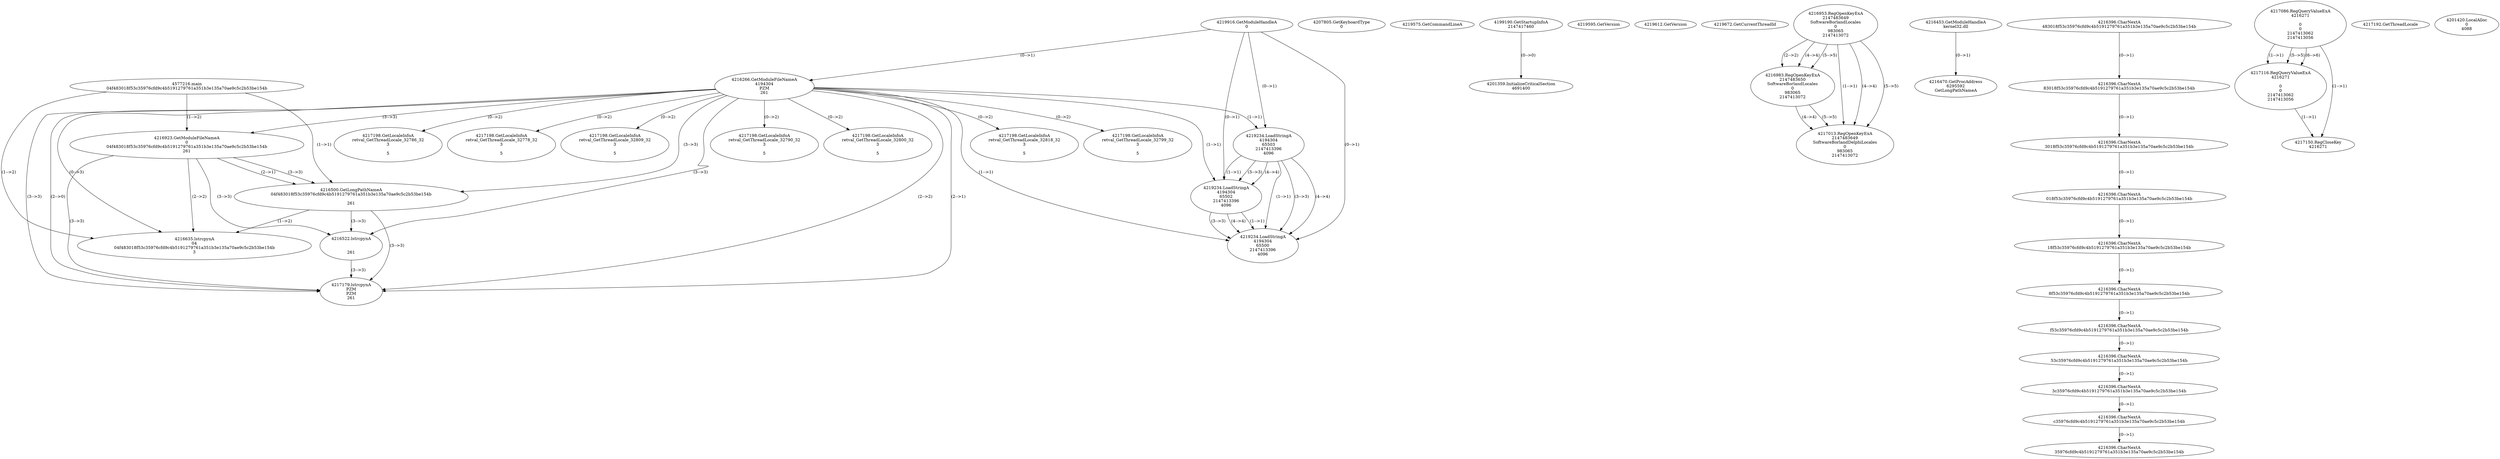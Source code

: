 // Global SCDG with merge call
digraph {
	0 [label="4577216.main
04f483018f53c35976cfd9c4b5191279761a351b3e135a70ae9c5c2b53be154b"]
	1 [label="4219916.GetModuleHandleA
0"]
	2 [label="4207805.GetKeyboardType
0"]
	3 [label="4219575.GetCommandLineA
"]
	4 [label="4199190.GetStartupInfoA
2147417460"]
	5 [label="4219595.GetVersion
"]
	6 [label="4219612.GetVersion
"]
	7 [label="4219672.GetCurrentThreadId
"]
	8 [label="4216266.GetModuleFileNameA
4194304
PZM
261"]
	1 -> 8 [label="(0-->1)"]
	9 [label="4216923.GetModuleFileNameA
0
04f483018f53c35976cfd9c4b5191279761a351b3e135a70ae9c5c2b53be154b
261"]
	0 -> 9 [label="(1-->2)"]
	8 -> 9 [label="(3-->3)"]
	10 [label="4216953.RegOpenKeyExA
2147483649
Software\Borland\Locales
0
983065
2147413072"]
	11 [label="4216453.GetModuleHandleA
kernel32.dll"]
	12 [label="4216470.GetProcAddress
6295592
GetLongPathNameA"]
	11 -> 12 [label="(0-->1)"]
	13 [label="4216500.GetLongPathNameA
04f483018f53c35976cfd9c4b5191279761a351b3e135a70ae9c5c2b53be154b

261"]
	0 -> 13 [label="(1-->1)"]
	9 -> 13 [label="(2-->1)"]
	8 -> 13 [label="(3-->3)"]
	9 -> 13 [label="(3-->3)"]
	14 [label="4216635.lstrcpynA
04
04f483018f53c35976cfd9c4b5191279761a351b3e135a70ae9c5c2b53be154b
3"]
	0 -> 14 [label="(1-->2)"]
	9 -> 14 [label="(2-->2)"]
	13 -> 14 [label="(1-->2)"]
	8 -> 14 [label="(0-->3)"]
	15 [label="4216396.CharNextA
483018f53c35976cfd9c4b5191279761a351b3e135a70ae9c5c2b53be154b"]
	16 [label="4216396.CharNextA
83018f53c35976cfd9c4b5191279761a351b3e135a70ae9c5c2b53be154b"]
	15 -> 16 [label="(0-->1)"]
	17 [label="4216396.CharNextA
3018f53c35976cfd9c4b5191279761a351b3e135a70ae9c5c2b53be154b"]
	16 -> 17 [label="(0-->1)"]
	18 [label="4216396.CharNextA
018f53c35976cfd9c4b5191279761a351b3e135a70ae9c5c2b53be154b"]
	17 -> 18 [label="(0-->1)"]
	19 [label="4216396.CharNextA
18f53c35976cfd9c4b5191279761a351b3e135a70ae9c5c2b53be154b"]
	18 -> 19 [label="(0-->1)"]
	20 [label="4216396.CharNextA
8f53c35976cfd9c4b5191279761a351b3e135a70ae9c5c2b53be154b"]
	19 -> 20 [label="(0-->1)"]
	21 [label="4216396.CharNextA
f53c35976cfd9c4b5191279761a351b3e135a70ae9c5c2b53be154b"]
	20 -> 21 [label="(0-->1)"]
	22 [label="4216396.CharNextA
53c35976cfd9c4b5191279761a351b3e135a70ae9c5c2b53be154b"]
	21 -> 22 [label="(0-->1)"]
	23 [label="4216396.CharNextA
3c35976cfd9c4b5191279761a351b3e135a70ae9c5c2b53be154b"]
	22 -> 23 [label="(0-->1)"]
	24 [label="4216396.CharNextA
c35976cfd9c4b5191279761a351b3e135a70ae9c5c2b53be154b"]
	23 -> 24 [label="(0-->1)"]
	25 [label="4216396.CharNextA
35976cfd9c4b5191279761a351b3e135a70ae9c5c2b53be154b"]
	24 -> 25 [label="(0-->1)"]
	26 [label="4216983.RegOpenKeyExA
2147483650
Software\Borland\Locales
0
983065
2147413072"]
	10 -> 26 [label="(2-->2)"]
	10 -> 26 [label="(4-->4)"]
	10 -> 26 [label="(5-->5)"]
	27 [label="4216522.lstrcpynA


261"]
	8 -> 27 [label="(3-->3)"]
	9 -> 27 [label="(3-->3)"]
	13 -> 27 [label="(3-->3)"]
	28 [label="4217086.RegQueryValueExA
4216271

0
0
2147413062
2147413056"]
	29 [label="4217116.RegQueryValueExA
4216271

0
0
2147413062
2147413056"]
	28 -> 29 [label="(1-->1)"]
	28 -> 29 [label="(5-->5)"]
	28 -> 29 [label="(6-->6)"]
	30 [label="4217150.RegCloseKey
4216271"]
	28 -> 30 [label="(1-->1)"]
	29 -> 30 [label="(1-->1)"]
	31 [label="4217179.lstrcpynA
PZM
PZM
261"]
	8 -> 31 [label="(2-->1)"]
	8 -> 31 [label="(2-->2)"]
	8 -> 31 [label="(3-->3)"]
	9 -> 31 [label="(3-->3)"]
	13 -> 31 [label="(3-->3)"]
	27 -> 31 [label="(3-->3)"]
	8 -> 31 [label="(2-->0)"]
	32 [label="4217192.GetThreadLocale
"]
	33 [label="4217198.GetLocaleInfoA
retval_GetThreadLocale_32790_32
3

5"]
	8 -> 33 [label="(0-->2)"]
	34 [label="4219234.LoadStringA
4194304
65503
2147413396
4096"]
	1 -> 34 [label="(0-->1)"]
	8 -> 34 [label="(1-->1)"]
	35 [label="4217013.RegOpenKeyExA
2147483649
Software\Borland\Delphi\Locales
0
983065
2147413072"]
	10 -> 35 [label="(1-->1)"]
	10 -> 35 [label="(4-->4)"]
	26 -> 35 [label="(4-->4)"]
	10 -> 35 [label="(5-->5)"]
	26 -> 35 [label="(5-->5)"]
	36 [label="4217198.GetLocaleInfoA
retval_GetThreadLocale_32800_32
3

5"]
	8 -> 36 [label="(0-->2)"]
	37 [label="4201359.InitializeCriticalSection
4691400"]
	4 -> 37 [label="(0-->0)"]
	38 [label="4201420.LocalAlloc
0
4088"]
	39 [label="4217198.GetLocaleInfoA
retval_GetThreadLocale_32818_32
3

5"]
	8 -> 39 [label="(0-->2)"]
	40 [label="4217198.GetLocaleInfoA
retval_GetThreadLocale_32799_32
3

5"]
	8 -> 40 [label="(0-->2)"]
	41 [label="4219234.LoadStringA
4194304
65502
2147413396
4096"]
	1 -> 41 [label="(0-->1)"]
	8 -> 41 [label="(1-->1)"]
	34 -> 41 [label="(1-->1)"]
	34 -> 41 [label="(3-->3)"]
	34 -> 41 [label="(4-->4)"]
	42 [label="4219234.LoadStringA
4194304
65500
2147413396
4096"]
	1 -> 42 [label="(0-->1)"]
	8 -> 42 [label="(1-->1)"]
	34 -> 42 [label="(1-->1)"]
	41 -> 42 [label="(1-->1)"]
	34 -> 42 [label="(3-->3)"]
	41 -> 42 [label="(3-->3)"]
	34 -> 42 [label="(4-->4)"]
	41 -> 42 [label="(4-->4)"]
	43 [label="4217198.GetLocaleInfoA
retval_GetThreadLocale_32786_32
3

5"]
	8 -> 43 [label="(0-->2)"]
	44 [label="4217198.GetLocaleInfoA
retval_GetThreadLocale_32778_32
3

5"]
	8 -> 44 [label="(0-->2)"]
	45 [label="4217198.GetLocaleInfoA
retval_GetThreadLocale_32809_32
3

5"]
	8 -> 45 [label="(0-->2)"]
}
